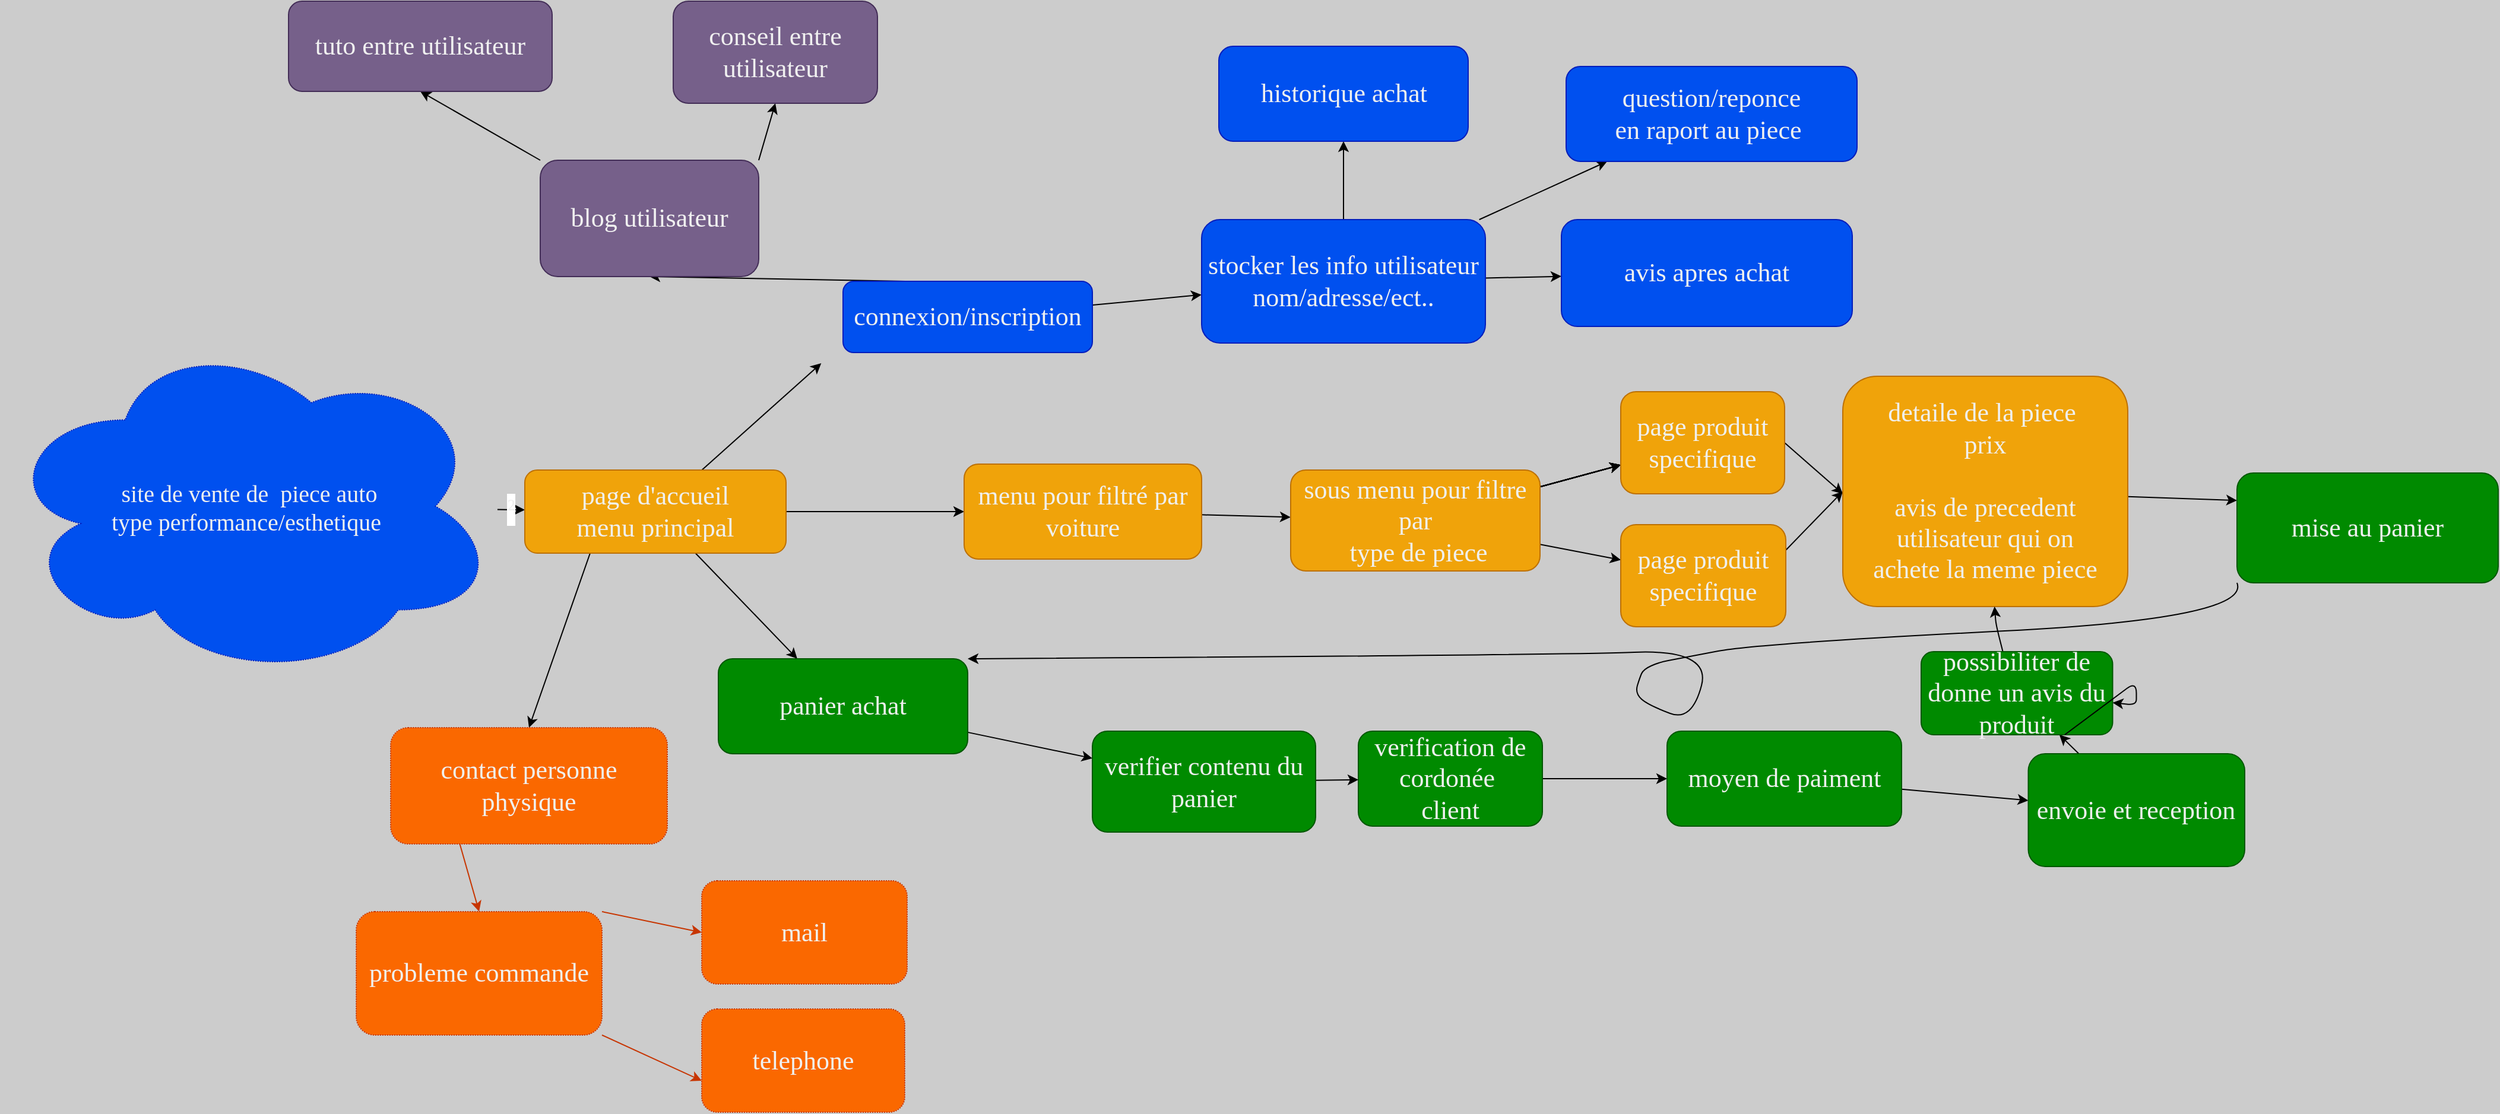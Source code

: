 <mxfile>
    <diagram id="qWdHprNJuO7f1234GOD2" name="Page-1">
        <mxGraphModel dx="7172" dy="6592" grid="0" gridSize="10" guides="1" tooltips="1" connect="1" arrows="1" fold="1" page="1" pageScale="1" pageWidth="850" pageHeight="1100" background="#CCCCCC" math="0" shadow="0">
            <root>
                <mxCell id="0"/>
                <mxCell id="1" parent="0"/>
                <mxCell id="4" value="²" style="edgeStyle=none;fontStyle=0;fontFamily=Verdana;fontSize=22;shadow=0;labelBorderColor=none;html=1;spacing=3;fontColor=#F0F0F0;" parent="1" source="2" target="3" edge="1">
                    <mxGeometry relative="1" as="geometry"/>
                </mxCell>
                <mxCell id="2" value="site de vente de&amp;nbsp; piece auto&lt;br style=&quot;font-size: 20px;&quot;&gt;type performance/esthetique&amp;nbsp;" style="ellipse;shape=cloud;fillColor=#0050ef;fontStyle=0;fontFamily=Verdana;fontSize=20;shadow=0;labelBorderColor=none;whiteSpace=wrap;html=1;spacing=3;strokeColor=#001DBC;dashed=1;dashPattern=1 1;fillStyle=hachure;fontColor=#F0F0F0;" parent="1" vertex="1">
                    <mxGeometry x="-5950" y="-5132" width="418" height="291" as="geometry"/>
                </mxCell>
                <mxCell id="6" value="" style="edgeStyle=none;fontStyle=0;fontFamily=Verdana;fontSize=22;shadow=0;labelBorderColor=none;html=1;spacing=3;fontColor=#F0F0F0;" parent="1" source="3" edge="1">
                    <mxGeometry relative="1" as="geometry">
                        <mxPoint x="-5259.323" y="-5107" as="targetPoint"/>
                    </mxGeometry>
                </mxCell>
                <mxCell id="14" value="" style="edgeStyle=none;fontStyle=0;fontFamily=Verdana;fontSize=22;shadow=0;labelBorderColor=none;html=1;spacing=3;fontColor=#F0F0F0;" parent="1" source="3" target="13" edge="1">
                    <mxGeometry relative="1" as="geometry"/>
                </mxCell>
                <mxCell id="33" value="" style="edgeStyle=none;fontStyle=0;fontFamily=Verdana;fontSize=22;shadow=0;labelBorderColor=none;html=1;spacing=3;fontColor=#F0F0F0;" parent="1" source="3" target="32" edge="1">
                    <mxGeometry relative="1" as="geometry"/>
                </mxCell>
                <mxCell id="61" style="edgeStyle=none;sketch=0;html=1;exitX=0.25;exitY=1;exitDx=0;exitDy=0;entryX=0.5;entryY=0;entryDx=0;entryDy=0;shadow=0;labelBorderColor=none;fontFamily=Verdana;fontSize=22;fontColor=#F0F0F0;" parent="1" source="3" target="60" edge="1">
                    <mxGeometry relative="1" as="geometry"/>
                </mxCell>
                <mxCell id="3" value="page d'accueil&lt;br style=&quot;font-size: 22px;&quot;&gt;menu principal" style="rounded=1;fillColor=#f0a30a;fontColor=#F0F0F0;strokeColor=#BD7000;fontStyle=0;fontFamily=Verdana;fontSize=22;shadow=0;labelBorderColor=none;whiteSpace=wrap;html=1;spacing=3;" parent="1" vertex="1">
                    <mxGeometry x="-5509" y="-5017" width="220" height="70" as="geometry"/>
                </mxCell>
                <mxCell id="8" value="" style="edgeStyle=none;fontStyle=0;fontFamily=Verdana;fontSize=22;shadow=0;labelBorderColor=none;html=1;spacing=3;fontColor=#F0F0F0;" parent="1" source="5" target="7" edge="1">
                    <mxGeometry relative="1" as="geometry"/>
                </mxCell>
                <mxCell id="48" value="" style="edgeStyle=none;exitX=0.25;exitY=0;exitDx=0;exitDy=0;entryX=0.5;entryY=1;entryDx=0;entryDy=0;fontStyle=0;fontFamily=Verdana;fontSize=22;shadow=0;labelBorderColor=none;html=1;spacing=3;fontColor=#F0F0F0;" parent="1" source="5" target="49" edge="1">
                    <mxGeometry relative="1" as="geometry">
                        <mxPoint x="-5300.097" y="-5626.354" as="targetPoint"/>
                    </mxGeometry>
                </mxCell>
                <mxCell id="5" value="connexion/inscription" style="rounded=1;fillColor=#0050ef;fontColor=#F0F0F0;strokeColor=#001DBC;fontStyle=0;fontFamily=Verdana;fontSize=22;shadow=0;labelBorderColor=none;whiteSpace=wrap;html=1;spacing=3;" parent="1" vertex="1">
                    <mxGeometry x="-5241" y="-5176" width="210" height="60" as="geometry"/>
                </mxCell>
                <mxCell id="10" value="" style="edgeStyle=none;fontStyle=0;fontFamily=Verdana;fontSize=22;shadow=0;labelBorderColor=none;html=1;spacing=3;fontColor=#F0F0F0;" parent="1" source="7" target="9" edge="1">
                    <mxGeometry relative="1" as="geometry"/>
                </mxCell>
                <mxCell id="12" value="" style="edgeStyle=none;fontStyle=0;fontFamily=Verdana;fontSize=22;shadow=0;labelBorderColor=none;html=1;spacing=3;fontColor=#F0F0F0;" parent="1" source="7" target="11" edge="1">
                    <mxGeometry relative="1" as="geometry"/>
                </mxCell>
                <mxCell id="16" value="" style="edgeStyle=none;fontStyle=0;fontFamily=Verdana;fontSize=22;shadow=0;labelBorderColor=none;html=1;spacing=3;fontColor=#F0F0F0;" parent="1" source="7" target="15" edge="1">
                    <mxGeometry relative="1" as="geometry"/>
                </mxCell>
                <mxCell id="7" value="stocker les info utilisateur&lt;br style=&quot;font-size: 22px;&quot;&gt;nom/adresse/ect.." style="rounded=1;fillColor=#0050ef;fontColor=#F0F0F0;strokeColor=#001DBC;fontStyle=0;fontFamily=Verdana;fontSize=22;shadow=0;labelBorderColor=none;whiteSpace=wrap;html=1;spacing=3;" parent="1" vertex="1">
                    <mxGeometry x="-4939" y="-5228" width="239" height="104" as="geometry"/>
                </mxCell>
                <mxCell id="9" value="question/reponce&lt;br style=&quot;font-size: 22px;&quot;&gt;en raport au piece&amp;nbsp;" style="rounded=1;fillColor=#0050ef;fontColor=#F0F0F0;strokeColor=#001DBC;fontStyle=0;fontFamily=Verdana;fontSize=22;shadow=0;labelBorderColor=none;whiteSpace=wrap;html=1;spacing=3;" parent="1" vertex="1">
                    <mxGeometry x="-4632" y="-5357" width="245" height="80" as="geometry"/>
                </mxCell>
                <mxCell id="11" value="avis apres achat" style="rounded=1;fillColor=#0050ef;fontColor=#F0F0F0;strokeColor=#001DBC;fontStyle=0;fontFamily=Verdana;fontSize=22;shadow=0;labelBorderColor=none;whiteSpace=wrap;html=1;spacing=3;" parent="1" vertex="1">
                    <mxGeometry x="-4636" y="-5228" width="245" height="90" as="geometry"/>
                </mxCell>
                <mxCell id="18" value="" style="edgeStyle=none;fontStyle=0;fontFamily=Verdana;fontSize=22;shadow=0;labelBorderColor=none;html=1;spacing=3;fontColor=#F0F0F0;" parent="1" source="13" target="17" edge="1">
                    <mxGeometry relative="1" as="geometry"/>
                </mxCell>
                <mxCell id="13" value="menu pour filtré par voiture" style="rounded=1;fillColor=#f0a30a;fontColor=#F0F0F0;strokeColor=#BD7000;fontStyle=0;fontFamily=Verdana;fontSize=22;shadow=0;labelBorderColor=none;whiteSpace=wrap;html=1;spacing=3;" parent="1" vertex="1">
                    <mxGeometry x="-5139" y="-5022" width="200" height="80" as="geometry"/>
                </mxCell>
                <mxCell id="15" value="historique achat" style="rounded=1;fillColor=#0050ef;fontColor=#F0F0F0;strokeColor=#001DBC;fontStyle=0;fontFamily=Verdana;fontSize=22;shadow=0;labelBorderColor=none;whiteSpace=wrap;html=1;spacing=3;" parent="1" vertex="1">
                    <mxGeometry x="-4924.5" y="-5374" width="210" height="80" as="geometry"/>
                </mxCell>
                <mxCell id="20" value="" style="edgeStyle=none;fontStyle=0;fontFamily=Verdana;fontSize=22;shadow=0;labelBorderColor=none;html=1;spacing=3;fontColor=#F0F0F0;" parent="1" source="17" target="19" edge="1">
                    <mxGeometry relative="1" as="geometry"/>
                </mxCell>
                <mxCell id="21" value="" style="edgeStyle=none;fontStyle=0;fontFamily=Verdana;fontSize=22;shadow=0;labelBorderColor=none;html=1;spacing=3;fontColor=#F0F0F0;" parent="1" source="17" target="19" edge="1">
                    <mxGeometry relative="1" as="geometry"/>
                </mxCell>
                <mxCell id="22" value="" style="edgeStyle=none;fontStyle=0;fontFamily=Verdana;fontSize=22;shadow=0;labelBorderColor=none;html=1;spacing=3;fontColor=#F0F0F0;" parent="1" source="17" target="19" edge="1">
                    <mxGeometry relative="1" as="geometry"/>
                </mxCell>
                <mxCell id="23" value="" style="edgeStyle=none;fontStyle=0;fontFamily=Verdana;fontSize=22;shadow=0;labelBorderColor=none;html=1;spacing=3;fontColor=#F0F0F0;" parent="1" source="17" target="19" edge="1">
                    <mxGeometry relative="1" as="geometry"/>
                </mxCell>
                <mxCell id="24" value="" style="edgeStyle=none;fontStyle=0;fontFamily=Verdana;fontSize=22;shadow=0;labelBorderColor=none;html=1;spacing=3;fontColor=#F0F0F0;" parent="1" source="17" target="19" edge="1">
                    <mxGeometry relative="1" as="geometry"/>
                </mxCell>
                <mxCell id="26" value="" style="edgeStyle=none;fontStyle=0;fontFamily=Verdana;fontSize=22;shadow=0;labelBorderColor=none;html=1;spacing=3;fontColor=#F0F0F0;" parent="1" source="17" target="25" edge="1">
                    <mxGeometry relative="1" as="geometry"/>
                </mxCell>
                <mxCell id="17" value="sous menu pour filtre par&lt;br style=&quot;font-size: 22px;&quot;&gt;&amp;nbsp;type de piece" style="rounded=1;fillColor=#f0a30a;fontColor=#F0F0F0;strokeColor=#BD7000;fontStyle=0;fontFamily=Verdana;fontSize=22;shadow=0;labelBorderColor=none;whiteSpace=wrap;html=1;spacing=3;" parent="1" vertex="1">
                    <mxGeometry x="-4864" y="-5017" width="210" height="85" as="geometry"/>
                </mxCell>
                <mxCell id="29" value="" style="edgeStyle=none;exitX=1;exitY=0.5;exitDx=0;exitDy=0;fontStyle=0;fontFamily=Verdana;fontSize=22;shadow=0;labelBorderColor=none;html=1;spacing=3;fontColor=#F0F0F0;" parent="1" source="19" edge="1">
                    <mxGeometry relative="1" as="geometry">
                        <mxPoint x="-4399" y="-4997" as="targetPoint"/>
                    </mxGeometry>
                </mxCell>
                <mxCell id="19" value="page produit specifique" style="rounded=1;fillColor=#f0a30a;fontColor=#F0F0F0;strokeColor=#BD7000;fontStyle=0;fontFamily=Verdana;fontSize=22;shadow=0;labelBorderColor=none;whiteSpace=wrap;html=1;spacing=3;" parent="1" vertex="1">
                    <mxGeometry x="-4586" y="-5083" width="138" height="86" as="geometry"/>
                </mxCell>
                <mxCell id="28" value="" style="edgeStyle=none;exitX=1;exitY=0.25;exitDx=0;exitDy=0;entryX=0;entryY=0.5;entryDx=0;entryDy=0;fontStyle=0;fontFamily=Verdana;fontSize=22;shadow=0;labelBorderColor=none;html=1;spacing=3;fontColor=#F0F0F0;" parent="1" source="25" target="27" edge="1">
                    <mxGeometry relative="1" as="geometry"/>
                </mxCell>
                <mxCell id="25" value="page produit specifique" style="rounded=1;fillColor=#f0a30a;fontColor=#F0F0F0;strokeColor=#BD7000;fontStyle=0;fontFamily=Verdana;fontSize=22;shadow=0;labelBorderColor=none;whiteSpace=wrap;html=1;spacing=3;" parent="1" vertex="1">
                    <mxGeometry x="-4586" y="-4971" width="139" height="86" as="geometry"/>
                </mxCell>
                <mxCell id="31" value="" style="edgeStyle=none;fontStyle=0;fontFamily=Verdana;fontSize=22;shadow=0;labelBorderColor=none;html=1;spacing=3;fontColor=#F0F0F0;entryX=0;entryY=0.25;entryDx=0;entryDy=0;" parent="1" source="27" edge="1" target="30">
                    <mxGeometry relative="1" as="geometry">
                        <mxPoint x="-3871" y="-4997.632" as="targetPoint"/>
                    </mxGeometry>
                </mxCell>
                <mxCell id="27" value="detaile de la piece&amp;nbsp;&lt;br style=&quot;font-size: 22px;&quot;&gt;prix&lt;br style=&quot;font-size: 22px;&quot;&gt;&lt;br style=&quot;font-size: 22px;&quot;&gt;avis de precedent utilisateur qui on&lt;br style=&quot;font-size: 22px;&quot;&gt;achete la meme piece" style="rounded=1;fillColor=#f0a30a;fontColor=#F0F0F0;strokeColor=#BD7000;fontStyle=0;fontFamily=Verdana;fontSize=22;shadow=0;labelBorderColor=none;whiteSpace=wrap;html=1;spacing=3;" parent="1" vertex="1">
                    <mxGeometry x="-4399" y="-5096" width="240" height="194" as="geometry"/>
                </mxCell>
                <mxCell id="30" value="mise au panier" style="rounded=1;fillColor=#008a00;fontColor=#F0F0F0;strokeColor=#005700;fontStyle=0;fontFamily=Verdana;fontSize=22;shadow=0;labelBorderColor=none;whiteSpace=wrap;html=1;spacing=3;" parent="1" vertex="1">
                    <mxGeometry x="-4067" y="-5014.5" width="220" height="92.5" as="geometry"/>
                </mxCell>
                <mxCell id="57" value="" style="edgeStyle=none;fontFamily=Verdana;fontSize=22;shadow=0;labelBorderColor=none;html=1;spacing=3;fontColor=#F0F0F0;" parent="1" source="32" target="55" edge="1">
                    <mxGeometry relative="1" as="geometry"/>
                </mxCell>
                <mxCell id="32" value="panier achat" style="rounded=1;fillColor=#008a00;fontColor=#F0F0F0;strokeColor=#005700;fontStyle=0;fontFamily=Verdana;fontSize=22;shadow=0;labelBorderColor=none;whiteSpace=wrap;html=1;spacing=3;" parent="1" vertex="1">
                    <mxGeometry x="-5346" y="-4858" width="210" height="80" as="geometry"/>
                </mxCell>
                <mxCell id="37" value="" style="edgeStyle=none;fontStyle=0;fontFamily=Verdana;fontSize=22;shadow=0;labelBorderColor=none;html=1;spacing=3;fontColor=#F0F0F0;" parent="1" source="34" target="36" edge="1">
                    <mxGeometry relative="1" as="geometry"/>
                </mxCell>
                <mxCell id="34" value="verification de cordonée&amp;nbsp;&lt;br style=&quot;font-size: 22px;&quot;&gt;client" style="rounded=1;fillColor=#008a00;fontColor=#F0F0F0;strokeColor=#005700;fontStyle=0;fontFamily=Verdana;fontSize=22;shadow=0;labelBorderColor=none;whiteSpace=wrap;html=1;spacing=3;" parent="1" vertex="1">
                    <mxGeometry x="-4807" y="-4797" width="155" height="80" as="geometry"/>
                </mxCell>
                <mxCell id="39" value="" style="edgeStyle=none;fontStyle=0;fontFamily=Verdana;fontSize=22;shadow=0;labelBorderColor=none;html=1;spacing=3;fontColor=#F0F0F0;" parent="1" source="36" target="38" edge="1">
                    <mxGeometry relative="1" as="geometry"/>
                </mxCell>
                <mxCell id="36" value="moyen de paiment" style="rounded=1;fillColor=#008a00;fontColor=#F0F0F0;strokeColor=#005700;fontStyle=0;fontFamily=Verdana;fontSize=22;shadow=0;labelBorderColor=none;whiteSpace=wrap;html=1;spacing=3;" parent="1" vertex="1">
                    <mxGeometry x="-4547" y="-4797" width="197.5" height="80" as="geometry"/>
                </mxCell>
                <mxCell id="41" value="" style="edgeStyle=none;fontStyle=0;fontFamily=Verdana;fontSize=22;shadow=0;labelBorderColor=none;html=1;spacing=3;fontColor=#F0F0F0;" parent="1" source="38" target="40" edge="1">
                    <mxGeometry relative="1" as="geometry"/>
                </mxCell>
                <mxCell id="38" value="envoie et reception&lt;br style=&quot;font-size: 22px;&quot;&gt;" style="rounded=1;fillColor=#008a00;fontColor=#F0F0F0;strokeColor=#005700;fontStyle=0;fontFamily=Verdana;fontSize=22;shadow=0;labelBorderColor=none;whiteSpace=wrap;html=1;spacing=3;" parent="1" vertex="1">
                    <mxGeometry x="-4242.75" y="-4778" width="182.25" height="95" as="geometry"/>
                </mxCell>
                <mxCell id="54" value="" style="edgeStyle=none;fontFamily=Verdana;fontSize=22;shadow=0;labelBorderColor=none;html=1;spacing=3;fontColor=#F0F0F0;" parent="1" target="27" edge="1">
                    <mxGeometry relative="1" as="geometry">
                        <Array as="points">
                            <mxPoint x="-4270" y="-4887"/>
                        </Array>
                        <mxPoint x="-4263.447" y="-4861" as="sourcePoint"/>
                    </mxGeometry>
                </mxCell>
                <mxCell id="40" value="possibiliter de donne un avis du produit" style="rounded=1;fillColor=#008a00;fontColor=#F0F0F0;strokeColor=#005700;fontStyle=0;fontFamily=Verdana;fontSize=22;shadow=0;labelBorderColor=none;whiteSpace=wrap;html=1;spacing=3;" parent="1" vertex="1">
                    <mxGeometry x="-4333" y="-4864" width="161.25" height="70" as="geometry"/>
                </mxCell>
                <mxCell id="45" value="" style="curved=1;endArrow=classic;exitX=0;exitY=1;exitDx=0;exitDy=0;fontStyle=0;fontFamily=Verdana;fontSize=22;entryX=1;entryY=0;entryDx=0;entryDy=0;shadow=0;labelBorderColor=none;html=1;spacing=3;fontColor=#F0F0F0;" parent="1" target="32" edge="1" source="30">
                    <mxGeometry width="50" height="50" relative="1" as="geometry">
                        <mxPoint x="-3871" y="-4951" as="sourcePoint"/>
                        <mxPoint x="-5001" y="-4766" as="targetPoint"/>
                        <Array as="points">
                            <mxPoint x="-4055" y="-4892"/>
                            <mxPoint x="-4470" y="-4871"/>
                            <mxPoint x="-4538" y="-4858"/>
                            <mxPoint x="-4554" y="-4855"/>
                            <mxPoint x="-4567" y="-4849"/>
                            <mxPoint x="-4570" y="-4842"/>
                            <mxPoint x="-4574" y="-4829"/>
                            <mxPoint x="-4563" y="-4819"/>
                            <mxPoint x="-4526" y="-4805"/>
                            <mxPoint x="-4510" y="-4866"/>
                            <mxPoint x="-4639" y="-4861"/>
                        </Array>
                    </mxGeometry>
                </mxCell>
                <mxCell id="50" value="" style="edgeStyle=none;exitX=1;exitY=0;exitDx=0;exitDy=0;entryX=0.5;entryY=1;entryDx=0;entryDy=0;fontStyle=0;fontFamily=Verdana;fontSize=22;shadow=0;labelBorderColor=none;html=1;spacing=3;fontColor=#F0F0F0;" parent="1" source="49" target="51" edge="1">
                    <mxGeometry relative="1" as="geometry">
                        <mxPoint x="-5224.846" y="-5834.543" as="targetPoint"/>
                    </mxGeometry>
                </mxCell>
                <mxCell id="52" value="" style="edgeStyle=none;exitX=0;exitY=0;exitDx=0;exitDy=0;entryX=0.5;entryY=1;entryDx=0;entryDy=0;fontStyle=0;fontFamily=Verdana;fontSize=22;shadow=0;labelBorderColor=none;html=1;spacing=3;fontColor=#F0F0F0;" parent="1" source="49" target="53" edge="1">
                    <mxGeometry relative="1" as="geometry">
                        <mxPoint x="-5704.391" y="-5831.152" as="targetPoint"/>
                    </mxGeometry>
                </mxCell>
                <mxCell id="49" value="blog utilisateur" style="fillColor=#76608a;fontColor=#F0F0F0;strokeColor=#432D57;fontStyle=0;fontFamily=Verdana;fontSize=22;shadow=0;labelBorderColor=none;whiteSpace=wrap;html=1;spacing=3;rounded=1;" parent="1" vertex="1">
                    <mxGeometry x="-5496" y="-5278" width="184" height="98" as="geometry"/>
                </mxCell>
                <mxCell id="51" value="conseil entre utilisateur" style="fillColor=#76608a;fontColor=#F0F0F0;strokeColor=#432D57;fontStyle=0;fontFamily=Verdana;fontSize=22;shadow=0;labelBorderColor=none;whiteSpace=wrap;html=1;spacing=3;rounded=1;" parent="1" vertex="1">
                    <mxGeometry x="-5384" y="-5412" width="172" height="86" as="geometry"/>
                </mxCell>
                <mxCell id="53" value="tuto entre utilisateur" style="fillColor=#76608a;fontColor=#F0F0F0;strokeColor=#432D57;fontStyle=0;fontFamily=Verdana;fontSize=22;shadow=0;labelBorderColor=none;whiteSpace=wrap;html=1;spacing=3;rounded=1;" parent="1" vertex="1">
                    <mxGeometry x="-5708" y="-5412" width="222" height="76" as="geometry"/>
                </mxCell>
                <mxCell id="58" value="" style="edgeStyle=none;fontFamily=Verdana;fontSize=22;shadow=0;labelBorderColor=none;html=1;spacing=3;fontColor=#F0F0F0;" parent="1" source="55" target="34" edge="1">
                    <mxGeometry relative="1" as="geometry"/>
                </mxCell>
                <mxCell id="55" value="verifier contenu du panier" style="fontFamily=Verdana;fontSize=22;labelBorderColor=none;fillColor=#008a00;fontColor=#F0F0F0;strokeColor=#005700;rounded=1;glass=0;shadow=0;whiteSpace=wrap;html=1;spacing=3;" parent="1" vertex="1">
                    <mxGeometry x="-5031" y="-4797" width="188" height="85" as="geometry"/>
                </mxCell>
                <mxCell id="63" style="edgeStyle=none;sketch=0;html=1;exitX=0.25;exitY=1;exitDx=0;exitDy=0;entryX=0.5;entryY=0;entryDx=0;entryDy=0;shadow=0;labelBorderColor=none;fontFamily=Verdana;fontSize=22;fontColor=#F0F0F0;fillColor=#fa6800;strokeColor=#C73500;" parent="1" source="60" target="62" edge="1">
                    <mxGeometry relative="1" as="geometry"/>
                </mxCell>
                <mxCell id="60" value="contact personne physique" style="whiteSpace=wrap;html=1;rounded=1;shadow=0;glass=0;dashed=1;dashPattern=1 1;labelBorderColor=none;fillStyle=hachure;fontFamily=Verdana;fontSize=22;fillColor=#fa6800;strokeColor=#C73500;fontColor=#F0F0F0;" parent="1" vertex="1">
                    <mxGeometry x="-5622" y="-4800" width="233" height="98" as="geometry"/>
                </mxCell>
                <mxCell id="66" style="edgeStyle=none;sketch=0;html=1;exitX=1;exitY=1;exitDx=0;exitDy=0;entryX=0;entryY=0.5;entryDx=0;entryDy=0;shadow=0;labelBorderColor=none;fontFamily=Verdana;fontSize=22;fontColor=#F0F0F0;fillColor=#fa6800;strokeColor=#C73500;" parent="1" source="62" edge="1">
                    <mxGeometry relative="1" as="geometry">
                        <mxPoint x="-5360" y="-4502.5" as="targetPoint"/>
                    </mxGeometry>
                </mxCell>
                <mxCell id="67" style="edgeStyle=none;sketch=0;html=1;exitX=1;exitY=0;exitDx=0;exitDy=0;entryX=0;entryY=0.5;entryDx=0;entryDy=0;shadow=0;labelBorderColor=none;fontFamily=Verdana;fontSize=22;fontColor=#F0F0F0;fillColor=#fa6800;strokeColor=#C73500;" parent="1" source="62" target="64" edge="1">
                    <mxGeometry relative="1" as="geometry"/>
                </mxCell>
                <mxCell id="62" value="probleme commande" style="whiteSpace=wrap;html=1;rounded=1;shadow=0;glass=0;dashed=1;dashPattern=1 1;labelBorderColor=none;sketch=0;fillStyle=hachure;fontFamily=Verdana;fontSize=22;fillColor=#fa6800;strokeColor=#C73500;fontColor=#F0F0F0;" parent="1" vertex="1">
                    <mxGeometry x="-5651" y="-4645" width="207" height="104" as="geometry"/>
                </mxCell>
                <mxCell id="64" value="mail" style="whiteSpace=wrap;html=1;rounded=1;shadow=0;glass=0;dashed=1;dashPattern=1 1;labelBorderColor=none;sketch=0;fillStyle=hachure;fontFamily=Verdana;fontSize=22;fillColor=#fa6800;strokeColor=#C73500;fontColor=#F0F0F0;" parent="1" vertex="1">
                    <mxGeometry x="-5360" y="-4671" width="173" height="87" as="geometry"/>
                </mxCell>
                <mxCell id="65" value="telephone" style="whiteSpace=wrap;html=1;rounded=1;shadow=0;glass=0;dashed=1;dashPattern=1 1;labelBorderColor=none;sketch=0;fillStyle=hachure;fontFamily=Verdana;fontSize=22;fillColor=#fa6800;strokeColor=#C73500;fontColor=#F0F0F0;" parent="1" vertex="1">
                    <mxGeometry x="-5360" y="-4563" width="171" height="87" as="geometry"/>
                </mxCell>
                <mxCell id="68" style="edgeStyle=none;html=1;exitX=0.75;exitY=1;exitDx=0;exitDy=0;fontSize=22;fontFamily=Verdana;fontColor=#F0F0F0;" edge="1" parent="1" source="40" target="40">
                    <mxGeometry relative="1" as="geometry"/>
                </mxCell>
            </root>
        </mxGraphModel>
    </diagram>
</mxfile>